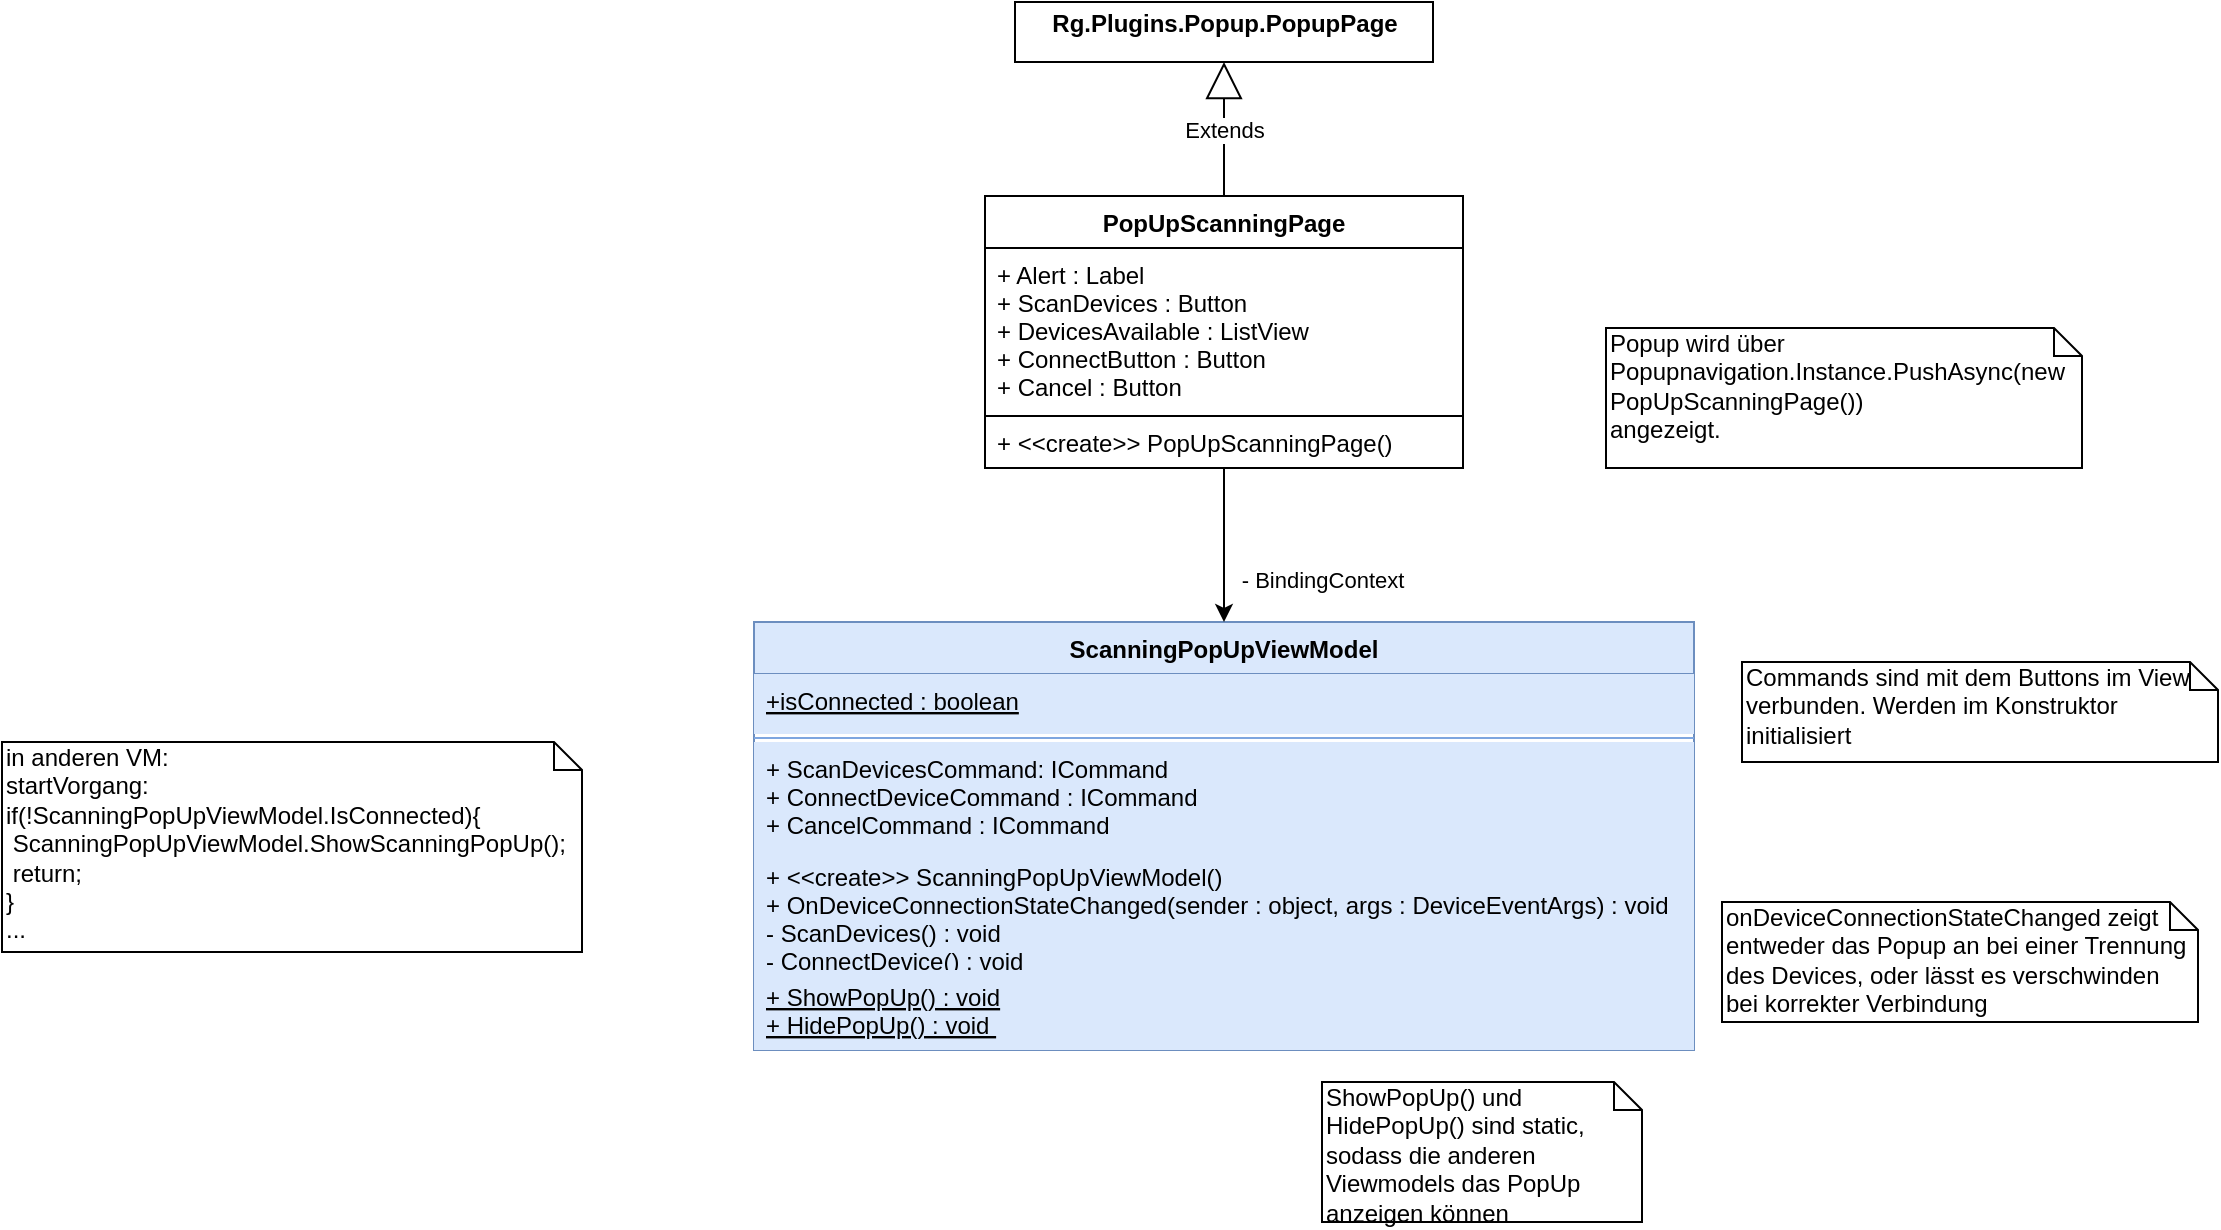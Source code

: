 <mxfile version="12.4.2" type="device" pages="1"><diagram id="0CRJXI2650cU4YdpAKni" name="Page-1"><mxGraphModel dx="675" dy="401" grid="1" gridSize="10" guides="1" tooltips="1" connect="1" arrows="1" fold="1" page="1" pageScale="1" pageWidth="850" pageHeight="1100" math="0" shadow="0"><root><mxCell id="0"/><mxCell id="1" parent="0"/><mxCell id="lzEmlAb-4rlNsn7fPjg8-5" value="ScanningPopUpViewModel" style="swimlane;fontStyle=1;align=center;verticalAlign=top;childLayout=stackLayout;horizontal=1;startSize=26;horizontalStack=0;resizeParent=1;resizeParentMax=0;resizeLast=0;collapsible=1;marginBottom=0;fillColor=#dae8fc;strokeColor=#6c8ebf;" parent="1" vertex="1"><mxGeometry x="616" y="360" width="470" height="214" as="geometry"/></mxCell><mxCell id="Fvk1bGwA0poaBXHd4gn6-1" value="+isConnected : boolean" style="text;strokeColor=none;fillColor=#dae8fc;align=left;verticalAlign=top;spacingLeft=4;spacingRight=4;overflow=hidden;rotatable=0;points=[[0,0.5],[1,0.5]];portConstraint=eastwest;fontStyle=4" vertex="1" parent="lzEmlAb-4rlNsn7fPjg8-5"><mxGeometry y="26" width="470" height="30" as="geometry"/></mxCell><mxCell id="Fvk1bGwA0poaBXHd4gn6-2" value="" style="line;strokeWidth=1;fillColor=none;align=left;verticalAlign=middle;spacingTop=-1;spacingLeft=3;spacingRight=3;rotatable=0;labelPosition=right;points=[];portConstraint=eastwest;strokeColor=#7EA6E0;" vertex="1" parent="lzEmlAb-4rlNsn7fPjg8-5"><mxGeometry y="56" width="470" height="4" as="geometry"/></mxCell><mxCell id="lzEmlAb-4rlNsn7fPjg8-6" value="+ ScanDevicesCommand: ICommand&#10;+ ConnectDeviceCommand : ICommand&#10;+ CancelCommand : ICommand" style="text;strokeColor=none;fillColor=#dae8fc;align=left;verticalAlign=top;spacingLeft=4;spacingRight=4;overflow=hidden;rotatable=0;points=[[0,0.5],[1,0.5]];portConstraint=eastwest;" parent="lzEmlAb-4rlNsn7fPjg8-5" vertex="1"><mxGeometry y="60" width="470" height="54" as="geometry"/></mxCell><mxCell id="lzEmlAb-4rlNsn7fPjg8-7" value="" style="line;strokeWidth=1;fillColor=#dae8fc;align=left;verticalAlign=middle;spacingTop=-1;spacingLeft=3;spacingRight=3;rotatable=0;labelPosition=right;points=[];portConstraint=eastwest;strokeColor=#6c8ebf;" parent="lzEmlAb-4rlNsn7fPjg8-5" vertex="1"><mxGeometry y="114" width="470" as="geometry"/></mxCell><mxCell id="lzEmlAb-4rlNsn7fPjg8-8" value="+ &lt;&lt;create&gt;&gt; ScanningPopUpViewModel()&#10;+ OnDeviceConnectionStateChanged(sender : object, args : DeviceEventArgs) : void&#10;- ScanDevices() : void&#10;- ConnectDevice() : void" style="text;align=left;verticalAlign=top;spacingLeft=4;spacingRight=4;overflow=hidden;rotatable=0;points=[[0,0.5],[1,0.5]];portConstraint=eastwest;fillColor=#dae8fc;strokeColor=none;fontStyle=0" parent="lzEmlAb-4rlNsn7fPjg8-5" vertex="1"><mxGeometry y="114" width="470" height="60" as="geometry"/></mxCell><mxCell id="-qV6oiKrx8Y0a-vaESGj-1" value="+ ShowPopUp() : void&#10;+ HidePopUp() : void &#10;" style="text;align=left;verticalAlign=top;spacingLeft=4;spacingRight=4;overflow=hidden;rotatable=0;points=[[0,0.5],[1,0.5]];portConstraint=eastwest;fillColor=#dae8fc;strokeColor=none;fontStyle=4" parent="lzEmlAb-4rlNsn7fPjg8-5" vertex="1"><mxGeometry y="174" width="470" height="40" as="geometry"/></mxCell><mxCell id="lzEmlAb-4rlNsn7fPjg8-9" value="- BindingContext" style="endArrow=classic;html=1;entryX=0.5;entryY=0;entryDx=0;entryDy=0;exitX=0.5;exitY=1;exitDx=0;exitDy=0;" parent="1" source="lzEmlAb-4rlNsn7fPjg8-10" target="lzEmlAb-4rlNsn7fPjg8-5" edge="1"><mxGeometry x="0.46" y="49" width="50" height="50" relative="1" as="geometry"><mxPoint x="851" y="238" as="sourcePoint"/><mxPoint x="880" y="210" as="targetPoint"/><mxPoint as="offset"/></mxGeometry></mxCell><mxCell id="lzEmlAb-4rlNsn7fPjg8-10" value="PopUpScanningPage" style="swimlane;fontStyle=1;childLayout=stackLayout;horizontal=1;startSize=26;fillColor=none;horizontalStack=0;resizeParent=1;resizeParentMax=0;resizeLast=0;collapsible=1;marginBottom=0;" parent="1" vertex="1"><mxGeometry x="731.5" y="147" width="239" height="136" as="geometry"/></mxCell><mxCell id="-qV6oiKrx8Y0a-vaESGj-7" value="+ Alert : Label&#10;+ ScanDevices : Button&#10;+ DevicesAvailable : ListView&#10;+ ConnectButton : Button&#10;+ Cancel : Button" style="text;strokeColor=none;fillColor=none;align=left;verticalAlign=top;spacingLeft=4;spacingRight=4;overflow=hidden;rotatable=0;points=[[0,0.5],[1,0.5]];portConstraint=eastwest;" parent="lzEmlAb-4rlNsn7fPjg8-10" vertex="1"><mxGeometry y="26" width="239" height="84" as="geometry"/></mxCell><mxCell id="-qV6oiKrx8Y0a-vaESGj-9" value="+ &lt;&lt;create&gt;&gt; PopUpScanningPage()" style="text;strokeColor=#000000;fillColor=none;align=left;verticalAlign=top;spacingLeft=4;spacingRight=4;overflow=hidden;rotatable=0;points=[[0,0.5],[1,0.5]];portConstraint=eastwest;" parent="lzEmlAb-4rlNsn7fPjg8-10" vertex="1"><mxGeometry y="110" width="239" height="26" as="geometry"/></mxCell><mxCell id="lzEmlAb-4rlNsn7fPjg8-14" value="Extends" style="endArrow=block;endSize=16;endFill=0;html=1;exitX=0.5;exitY=0;exitDx=0;exitDy=0;entryX=0.5;entryY=1;entryDx=0;entryDy=0;" parent="1" source="lzEmlAb-4rlNsn7fPjg8-10" target="lzEmlAb-4rlNsn7fPjg8-15" edge="1"><mxGeometry width="160" relative="1" as="geometry"><mxPoint x="770" y="50" as="sourcePoint"/><mxPoint x="850" y="50" as="targetPoint"/></mxGeometry></mxCell><mxCell id="lzEmlAb-4rlNsn7fPjg8-15" value="&lt;p style=&quot;margin: 0px ; margin-top: 4px ; text-align: center&quot;&gt;&lt;b&gt;Rg.Plugins.Popup.PopupPage&lt;/b&gt;&lt;/p&gt;" style="verticalAlign=top;align=left;overflow=fill;fontSize=12;fontFamily=Helvetica;html=1;" parent="1" vertex="1"><mxGeometry x="746.5" y="50" width="209" height="30" as="geometry"/></mxCell><mxCell id="lzEmlAb-4rlNsn7fPjg8-20" value="Popup wird über Popupnavigation.Instance.PushAsync(new PopUpScanningPage())&lt;br&gt;angezeigt.&lt;br&gt;" style="shape=note;whiteSpace=wrap;html=1;size=14;verticalAlign=top;align=left;spacingTop=-6;" parent="1" vertex="1"><mxGeometry x="1042" y="213" width="238" height="70" as="geometry"/></mxCell><mxCell id="lzEmlAb-4rlNsn7fPjg8-21" value="Commands sind mit dem Buttons im View verbunden. Werden im Konstruktor initialisiert" style="shape=note;whiteSpace=wrap;html=1;size=14;verticalAlign=top;align=left;spacingTop=-6;" parent="1" vertex="1"><mxGeometry x="1110" y="380" width="238" height="50" as="geometry"/></mxCell><mxCell id="lzEmlAb-4rlNsn7fPjg8-26" value="onDeviceConnectionStateChanged zeigt entweder das Popup an bei einer Trennung des Devices, oder lässt es verschwinden bei korrekter Verbindung" style="shape=note;whiteSpace=wrap;html=1;size=14;verticalAlign=top;align=left;spacingTop=-6;" parent="1" vertex="1"><mxGeometry x="1100" y="500" width="238" height="60" as="geometry"/></mxCell><mxCell id="lzEmlAb-4rlNsn7fPjg8-28" value="in anderen VM:&lt;br&gt;startVorgang:&lt;br&gt;if(!ScanningPopUpViewModel.IsConnected){&lt;br&gt;&amp;nbsp;ScanningPopUpViewModel.ShowScanningPopUp();&lt;br&gt;&amp;nbsp;return;&lt;br&gt;}&lt;br&gt;..." style="shape=note;whiteSpace=wrap;html=1;size=14;verticalAlign=top;align=left;spacingTop=-6;" parent="1" vertex="1"><mxGeometry x="240" y="420" width="290" height="105" as="geometry"/></mxCell><mxCell id="-qV6oiKrx8Y0a-vaESGj-3" value="ShowPopUp() und HidePopUp() sind static, sodass die anderen Viewmodels das PopUp anzeigen können" style="shape=note;whiteSpace=wrap;html=1;size=14;verticalAlign=top;align=left;spacingTop=-6;strokeColor=#000000;" parent="1" vertex="1"><mxGeometry x="900" y="590" width="160" height="70" as="geometry"/></mxCell></root></mxGraphModel></diagram></mxfile>
